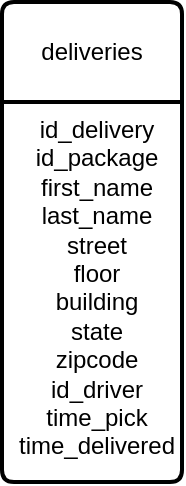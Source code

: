 <mxfile version="21.3.0" type="device">
  <diagram id="R2lEEEUBdFMjLlhIrx00" name="Page-1">
    <mxGraphModel dx="954" dy="636" grid="1" gridSize="10" guides="1" tooltips="1" connect="1" arrows="1" fold="1" page="1" pageScale="1" pageWidth="850" pageHeight="1100" math="0" shadow="0" extFonts="Permanent Marker^https://fonts.googleapis.com/css?family=Permanent+Marker">
      <root>
        <mxCell id="0" />
        <mxCell id="1" parent="0" />
        <mxCell id="IpklpMHm7jcCUHRtUB5h-2" value="&lt;div style=&quot;border-color: var(--border-color); font-size: 12px; text-align: left;&quot;&gt;deliveries&lt;/div&gt;" style="swimlane;childLayout=stackLayout;horizontal=1;startSize=50;horizontalStack=0;rounded=1;fontSize=14;fontStyle=0;strokeWidth=2;resizeParent=0;resizeLast=1;shadow=0;dashed=0;align=center;arcSize=4;whiteSpace=wrap;html=1;" vertex="1" parent="1">
          <mxGeometry x="30" y="120" width="90" height="240" as="geometry" />
        </mxCell>
        <mxCell id="IpklpMHm7jcCUHRtUB5h-3" value="&lt;div&gt;&lt;span style=&quot;background-color: initial;&quot;&gt;id_delivery&lt;/span&gt;&lt;br&gt;&lt;/div&gt;&lt;div&gt;id_package&lt;/div&gt;&lt;div&gt;first_name&lt;/div&gt;&lt;div&gt;last_name&lt;/div&gt;&lt;div&gt;street&lt;/div&gt;&lt;div&gt;floor&lt;/div&gt;&lt;div&gt;building&lt;/div&gt;&lt;div&gt;state&lt;/div&gt;&lt;div&gt;zipcode&lt;/div&gt;&lt;div&gt;id_driver&lt;/div&gt;&lt;div&gt;time_pick&lt;/div&gt;&lt;div&gt;time_delivered&lt;/div&gt;" style="align=center;strokeColor=none;fillColor=none;spacingLeft=4;fontSize=12;verticalAlign=top;resizable=0;rotatable=0;part=1;html=1;" vertex="1" parent="IpklpMHm7jcCUHRtUB5h-2">
          <mxGeometry y="50" width="90" height="190" as="geometry" />
        </mxCell>
      </root>
    </mxGraphModel>
  </diagram>
</mxfile>

